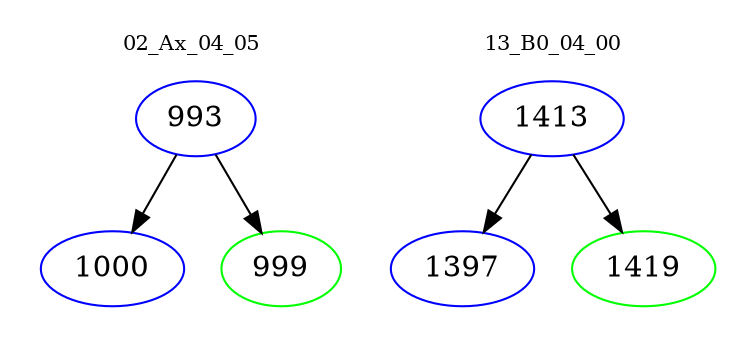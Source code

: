 digraph{
subgraph cluster_0 {
color = white
label = "02_Ax_04_05";
fontsize=10;
T0_993 [label="993", color="blue"]
T0_993 -> T0_1000 [color="black"]
T0_1000 [label="1000", color="blue"]
T0_993 -> T0_999 [color="black"]
T0_999 [label="999", color="green"]
}
subgraph cluster_1 {
color = white
label = "13_B0_04_00";
fontsize=10;
T1_1413 [label="1413", color="blue"]
T1_1413 -> T1_1397 [color="black"]
T1_1397 [label="1397", color="blue"]
T1_1413 -> T1_1419 [color="black"]
T1_1419 [label="1419", color="green"]
}
}
